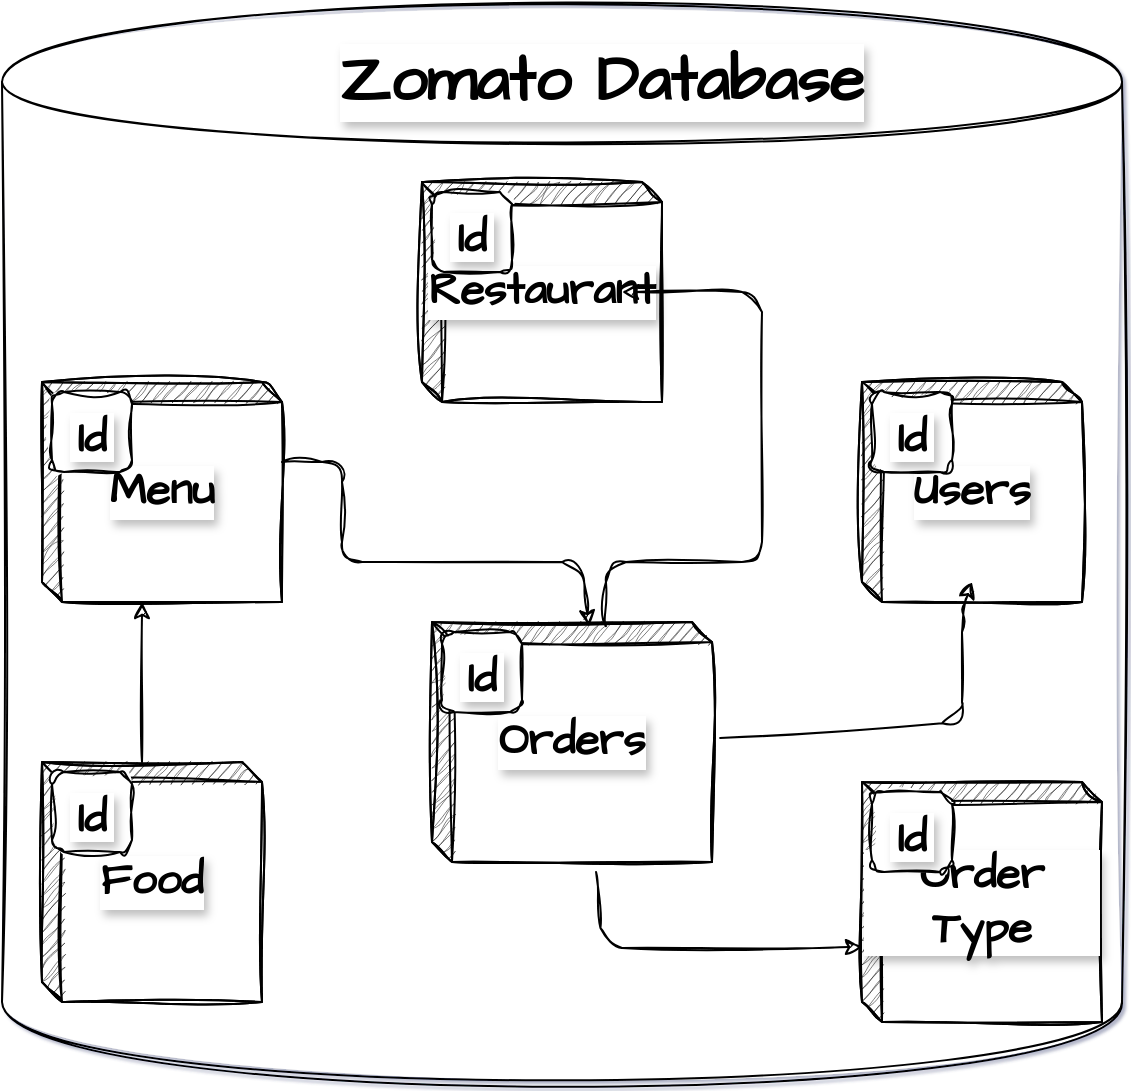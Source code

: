 <mxfile version="27.2.0">
  <diagram name="Page-1" id="bd83a815-5ea8-2e97-e5ec-87c9f400f2fa">
    <mxGraphModel dx="1443" dy="1575" grid="1" gridSize="10" guides="1" tooltips="1" connect="1" arrows="1" fold="1" page="0" pageScale="1.5" pageWidth="1169" pageHeight="826" background="none" math="0" shadow="1" adaptiveColors="auto">
      <root>
        <mxCell id="0" style=";html=1;" />
        <mxCell id="1" style=";html=1;" parent="0" />
        <mxCell id="RdeyTqE3liavMYsSUW6t-1" value="" style="shape=cylinder;whiteSpace=wrap;html=1;boundedLbl=1;backgroundOutline=1;sketch=1;hachureGap=4;jiggle=2;curveFitting=1;fontFamily=Architects Daughter;fontSource=https%3A%2F%2Ffonts.googleapis.com%2Fcss%3Ffamily%3DArchitects%2BDaughter;labelBackgroundColor=default;rounded=1;labelBorderColor=none;textShadow=1;fontSize=22;fontStyle=1" parent="1" vertex="1">
          <mxGeometry x="160" y="-460" width="560" height="540" as="geometry" />
        </mxCell>
        <mxCell id="RdeyTqE3liavMYsSUW6t-2" value="Orders" style="html=1;dashed=0;whiteSpace=wrap;shape=mxgraph.dfd.externalEntity;sketch=1;hachureGap=4;jiggle=2;curveFitting=1;fontFamily=Architects Daughter;fontSource=https%3A%2F%2Ffonts.googleapis.com%2Fcss%3Ffamily%3DArchitects%2BDaughter;labelBackgroundColor=default;rounded=1;fontSize=22;labelBorderColor=none;textShadow=1;fontStyle=1" parent="1" vertex="1">
          <mxGeometry x="375" y="-150" width="140" height="120" as="geometry" />
        </mxCell>
        <mxCell id="RdeyTqE3liavMYsSUW6t-3" value="Id" style="autosize=1;part=1;resizable=0;sketch=1;hachureGap=4;jiggle=2;curveFitting=1;fontFamily=Architects Daughter;fontSource=https%3A%2F%2Ffonts.googleapis.com%2Fcss%3Ffamily%3DArchitects%2BDaughter;labelBackgroundColor=default;rounded=1;fontSize=22;labelBorderColor=none;textShadow=1;fontStyle=1" parent="RdeyTqE3liavMYsSUW6t-2" vertex="1">
          <mxGeometry width="40" height="40" relative="1" as="geometry">
            <mxPoint x="5" y="5" as="offset" />
          </mxGeometry>
        </mxCell>
        <mxCell id="RdeyTqE3liavMYsSUW6t-4" value="Users" style="html=1;dashed=0;whiteSpace=wrap;shape=mxgraph.dfd.externalEntity;sketch=1;hachureGap=4;jiggle=2;curveFitting=1;fontFamily=Architects Daughter;fontSource=https%3A%2F%2Ffonts.googleapis.com%2Fcss%3Ffamily%3DArchitects%2BDaughter;labelBackgroundColor=default;rounded=1;labelBorderColor=none;textShadow=1;fontSize=22;fontStyle=1" parent="1" vertex="1">
          <mxGeometry x="590" y="-270" width="110" height="110" as="geometry" />
        </mxCell>
        <mxCell id="RdeyTqE3liavMYsSUW6t-5" value="Id" style="autosize=1;part=1;resizable=0;sketch=1;hachureGap=4;jiggle=2;curveFitting=1;fontFamily=Architects Daughter;fontSource=https%3A%2F%2Ffonts.googleapis.com%2Fcss%3Ffamily%3DArchitects%2BDaughter;labelBackgroundColor=default;rounded=1;fontSize=22;labelBorderColor=none;textShadow=1;fontStyle=1" parent="RdeyTqE3liavMYsSUW6t-4" vertex="1">
          <mxGeometry width="40" height="40" relative="1" as="geometry">
            <mxPoint x="5" y="5" as="offset" />
          </mxGeometry>
        </mxCell>
        <mxCell id="RdeyTqE3liavMYsSUW6t-6" value="Order Type" style="html=1;dashed=0;whiteSpace=wrap;shape=mxgraph.dfd.externalEntity;sketch=1;hachureGap=4;jiggle=2;curveFitting=1;fontFamily=Architects Daughter;fontSource=https%3A%2F%2Ffonts.googleapis.com%2Fcss%3Ffamily%3DArchitects%2BDaughter;labelBackgroundColor=default;rounded=1;fontSize=22;labelBorderColor=none;textShadow=1;fontStyle=1" parent="1" vertex="1">
          <mxGeometry x="590" y="-70" width="120" height="120" as="geometry" />
        </mxCell>
        <mxCell id="RdeyTqE3liavMYsSUW6t-7" value="Id" style="autosize=1;part=1;resizable=0;sketch=1;hachureGap=4;jiggle=2;curveFitting=1;fontFamily=Architects Daughter;fontSource=https%3A%2F%2Ffonts.googleapis.com%2Fcss%3Ffamily%3DArchitects%2BDaughter;labelBackgroundColor=default;rounded=1;fontSize=22;labelBorderColor=none;textShadow=1;fontStyle=1" parent="RdeyTqE3liavMYsSUW6t-6" vertex="1">
          <mxGeometry width="40" height="40" relative="1" as="geometry">
            <mxPoint x="5" y="5" as="offset" />
          </mxGeometry>
        </mxCell>
        <mxCell id="RdeyTqE3liavMYsSUW6t-8" value="Menu" style="html=1;dashed=0;whiteSpace=wrap;shape=mxgraph.dfd.externalEntity;sketch=1;hachureGap=4;jiggle=2;curveFitting=1;fontFamily=Architects Daughter;fontSource=https%3A%2F%2Ffonts.googleapis.com%2Fcss%3Ffamily%3DArchitects%2BDaughter;labelBackgroundColor=default;rounded=1;fontSize=22;labelBorderColor=none;textShadow=1;fontStyle=1" parent="1" vertex="1">
          <mxGeometry x="180" y="-270" width="120" height="110" as="geometry" />
        </mxCell>
        <mxCell id="RdeyTqE3liavMYsSUW6t-9" value="Id" style="autosize=1;part=1;resizable=0;sketch=1;hachureGap=4;jiggle=2;curveFitting=1;fontFamily=Architects Daughter;fontSource=https%3A%2F%2Ffonts.googleapis.com%2Fcss%3Ffamily%3DArchitects%2BDaughter;labelBackgroundColor=default;rounded=1;fontSize=22;labelBorderColor=none;textShadow=1;fontStyle=1" parent="RdeyTqE3liavMYsSUW6t-8" vertex="1">
          <mxGeometry width="40" height="40" relative="1" as="geometry">
            <mxPoint x="5" y="5" as="offset" />
          </mxGeometry>
        </mxCell>
        <mxCell id="RdeyTqE3liavMYsSUW6t-10" value="Food" style="html=1;dashed=0;whiteSpace=wrap;shape=mxgraph.dfd.externalEntity;sketch=1;hachureGap=4;jiggle=2;curveFitting=1;fontFamily=Architects Daughter;fontSource=https%3A%2F%2Ffonts.googleapis.com%2Fcss%3Ffamily%3DArchitects%2BDaughter;labelBackgroundColor=default;rounded=1;fontSize=22;labelBorderColor=none;textShadow=1;fontStyle=1" parent="1" vertex="1">
          <mxGeometry x="180" y="-80" width="110" height="120" as="geometry" />
        </mxCell>
        <mxCell id="RdeyTqE3liavMYsSUW6t-11" value="Id" style="autosize=1;part=1;resizable=0;sketch=1;hachureGap=4;jiggle=2;curveFitting=1;fontFamily=Architects Daughter;fontSource=https%3A%2F%2Ffonts.googleapis.com%2Fcss%3Ffamily%3DArchitects%2BDaughter;labelBackgroundColor=default;rounded=1;fontSize=22;labelBorderColor=none;textShadow=1;fontStyle=1" parent="RdeyTqE3liavMYsSUW6t-10" vertex="1">
          <mxGeometry width="40" height="40" relative="1" as="geometry">
            <mxPoint x="5" y="5" as="offset" />
          </mxGeometry>
        </mxCell>
        <mxCell id="RdeyTqE3liavMYsSUW6t-13" value="" style="endArrow=classic;html=1;rounded=1;sketch=1;hachureGap=4;jiggle=2;curveFitting=1;fontFamily=Architects Daughter;fontSource=https%3A%2F%2Ffonts.googleapis.com%2Fcss%3Ffamily%3DArchitects%2BDaughter;entryX=0.56;entryY=0.02;entryDx=0;entryDy=0;entryPerimeter=0;labelBackgroundColor=default;fontColor=default;fontSize=22;labelBorderColor=none;textShadow=1;fontStyle=1" parent="1" target="RdeyTqE3liavMYsSUW6t-2" edge="1">
          <mxGeometry width="50" height="50" relative="1" as="geometry">
            <mxPoint x="300" y="-230" as="sourcePoint" />
            <mxPoint x="440" y="-220" as="targetPoint" />
            <Array as="points">
              <mxPoint x="330" y="-230" />
              <mxPoint x="330" y="-180" />
              <mxPoint x="450" y="-180" />
            </Array>
          </mxGeometry>
        </mxCell>
        <mxCell id="RdeyTqE3liavMYsSUW6t-14" value="" style="endArrow=classic;html=1;rounded=1;sketch=1;hachureGap=4;jiggle=2;curveFitting=1;fontFamily=Architects Daughter;fontSource=https%3A%2F%2Ffonts.googleapis.com%2Fcss%3Ffamily%3DArchitects%2BDaughter;exitX=1.029;exitY=0.483;exitDx=0;exitDy=0;exitPerimeter=0;entryX=0;entryY=0;entryDx=55;entryDy=100;entryPerimeter=0;labelBackgroundColor=default;fontColor=default;fontSize=22;labelBorderColor=none;textShadow=1;fontStyle=1" parent="1" source="RdeyTqE3liavMYsSUW6t-2" target="RdeyTqE3liavMYsSUW6t-4" edge="1">
          <mxGeometry width="50" height="50" relative="1" as="geometry">
            <mxPoint x="420" y="-130" as="sourcePoint" />
            <mxPoint x="470" y="-180" as="targetPoint" />
            <Array as="points">
              <mxPoint x="640" y="-100" />
              <mxPoint x="640" y="-155" />
            </Array>
          </mxGeometry>
        </mxCell>
        <mxCell id="RdeyTqE3liavMYsSUW6t-19" value="" style="endArrow=classic;html=1;rounded=1;sketch=1;hachureGap=4;jiggle=2;curveFitting=1;fontFamily=Architects Daughter;fontSource=https%3A%2F%2Ffonts.googleapis.com%2Fcss%3Ffamily%3DArchitects%2BDaughter;exitX=0.586;exitY=1.042;exitDx=0;exitDy=0;exitPerimeter=0;entryX=0;entryY=0;entryDx=0;entryDy=82.5;entryPerimeter=0;labelBackgroundColor=default;fontColor=default;fontSize=22;labelBorderColor=none;textShadow=1;fontStyle=1" parent="1" source="RdeyTqE3liavMYsSUW6t-2" target="RdeyTqE3liavMYsSUW6t-6" edge="1">
          <mxGeometry width="50" height="50" relative="1" as="geometry">
            <mxPoint x="420" y="-130" as="sourcePoint" />
            <mxPoint x="470" y="-180" as="targetPoint" />
            <Array as="points">
              <mxPoint x="460" y="13" />
            </Array>
          </mxGeometry>
        </mxCell>
        <mxCell id="RdeyTqE3liavMYsSUW6t-20" value="" style="endArrow=classic;html=1;rounded=1;sketch=1;hachureGap=4;jiggle=2;curveFitting=1;fontFamily=Architects Daughter;fontSource=https%3A%2F%2Ffonts.googleapis.com%2Fcss%3Ffamily%3DArchitects%2BDaughter;exitX=0;exitY=0;exitDx=50;exitDy=0;exitPerimeter=0;labelBackgroundColor=default;fontColor=default;fontSize=22;labelBorderColor=none;textShadow=1;fontStyle=1" parent="1" source="RdeyTqE3liavMYsSUW6t-10" edge="1">
          <mxGeometry width="50" height="50" relative="1" as="geometry">
            <mxPoint x="250" y="-120" as="sourcePoint" />
            <mxPoint x="230" y="-160" as="targetPoint" />
          </mxGeometry>
        </mxCell>
        <mxCell id="RdeyTqE3liavMYsSUW6t-22" value="Restaurant" style="html=1;dashed=0;whiteSpace=wrap;shape=mxgraph.dfd.externalEntity;sketch=1;hachureGap=4;jiggle=2;curveFitting=1;fontFamily=Architects Daughter;fontSource=https%3A%2F%2Ffonts.googleapis.com%2Fcss%3Ffamily%3DArchitects%2BDaughter;labelBackgroundColor=default;rounded=1;fontSize=22;labelBorderColor=none;textShadow=1;fontStyle=1" parent="1" vertex="1">
          <mxGeometry x="370" y="-370" width="120" height="110" as="geometry" />
        </mxCell>
        <mxCell id="RdeyTqE3liavMYsSUW6t-23" value="Id" style="autosize=1;part=1;resizable=0;sketch=1;hachureGap=4;jiggle=2;curveFitting=1;fontFamily=Architects Daughter;fontSource=https%3A%2F%2Ffonts.googleapis.com%2Fcss%3Ffamily%3DArchitects%2BDaughter;labelBackgroundColor=default;rounded=1;fontSize=22;labelBorderColor=none;textShadow=1;fontStyle=1" parent="RdeyTqE3liavMYsSUW6t-22" vertex="1">
          <mxGeometry width="40" height="40" relative="1" as="geometry">
            <mxPoint x="5" y="5" as="offset" />
          </mxGeometry>
        </mxCell>
        <mxCell id="RdeyTqE3liavMYsSUW6t-24" value="" style="endArrow=classic;html=1;rounded=1;sketch=1;hachureGap=4;jiggle=2;curveFitting=1;fontFamily=Architects Daughter;fontSource=https%3A%2F%2Ffonts.googleapis.com%2Fcss%3Ffamily%3DArchitects%2BDaughter;entryX=0;entryY=0;entryDx=100;entryDy=55;entryPerimeter=0;exitX=0.621;exitY=0.017;exitDx=0;exitDy=0;exitPerimeter=0;labelBackgroundColor=default;fontColor=default;fontSize=22;labelBorderColor=none;textShadow=1;fontStyle=1" parent="1" source="RdeyTqE3liavMYsSUW6t-2" target="RdeyTqE3liavMYsSUW6t-22" edge="1">
          <mxGeometry width="50" height="50" relative="1" as="geometry">
            <mxPoint x="515" y="-180" as="sourcePoint" />
            <mxPoint x="565" y="-230" as="targetPoint" />
            <Array as="points">
              <mxPoint x="462" y="-180" />
              <mxPoint x="540" y="-180" />
              <mxPoint x="540" y="-315" />
            </Array>
          </mxGeometry>
        </mxCell>
        <mxCell id="RdeyTqE3liavMYsSUW6t-25" value="&lt;font style=&quot;font-size: 32px;&quot;&gt;Zomato Database&lt;/font&gt;" style="text;html=1;align=center;verticalAlign=middle;whiteSpace=wrap;rounded=1;fontFamily=Architects Daughter;fontSource=https%3A%2F%2Ffonts.googleapis.com%2Fcss%3Ffamily%3DArchitects%2BDaughter;fontSize=22;labelBackgroundColor=default;labelBorderColor=none;textShadow=1;fontStyle=1" parent="1" vertex="1">
          <mxGeometry x="290" y="-450" width="340" height="60" as="geometry" />
        </mxCell>
      </root>
    </mxGraphModel>
  </diagram>
</mxfile>
